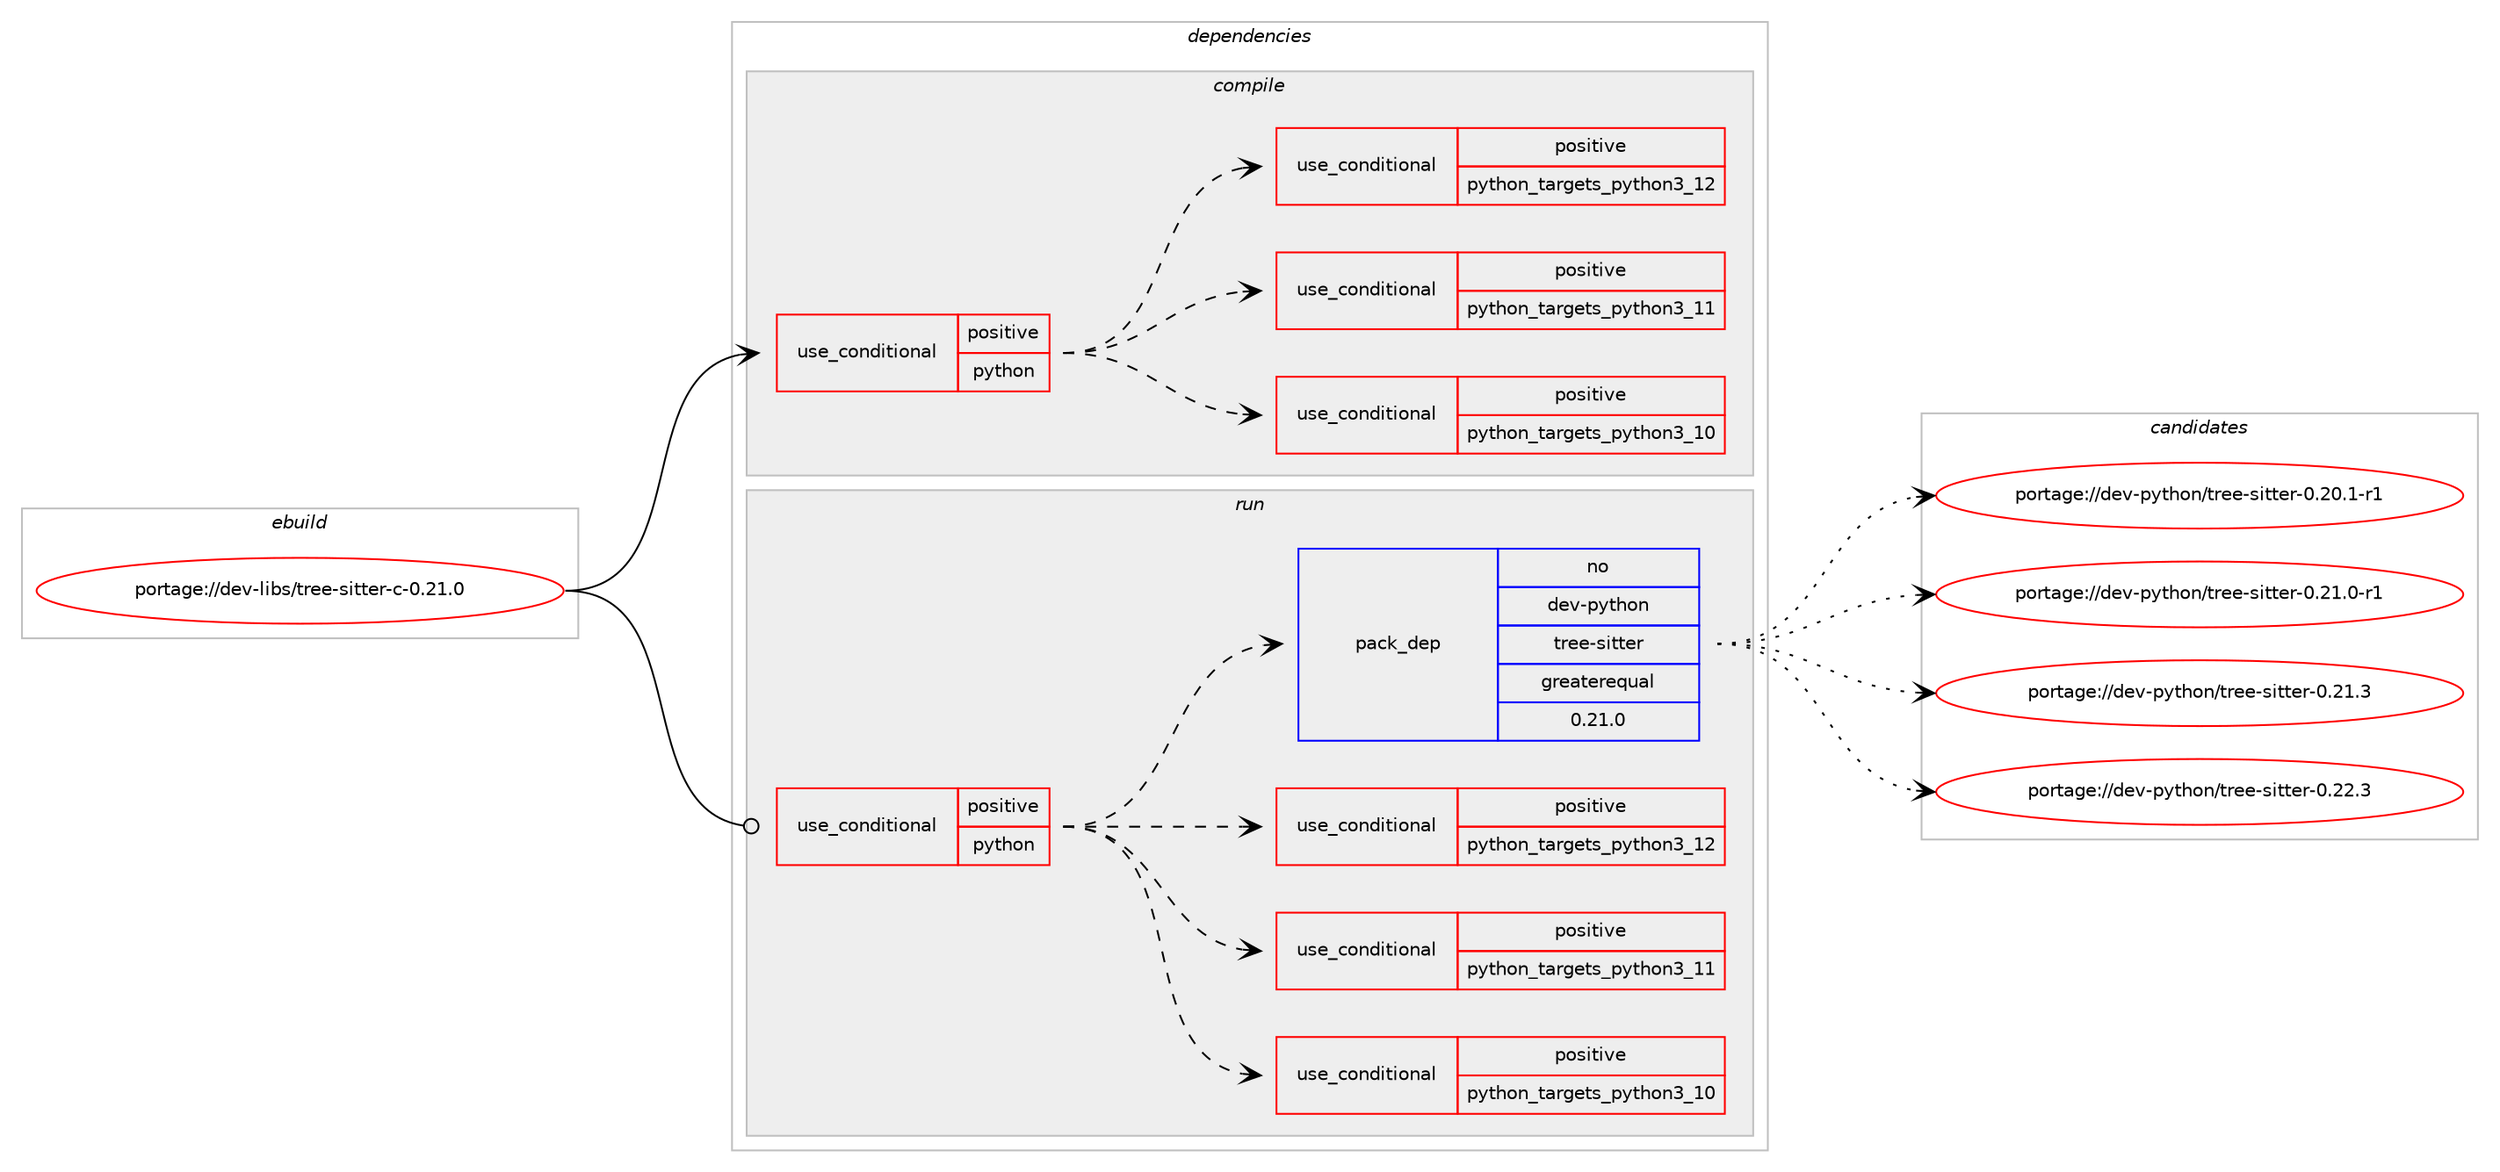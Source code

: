 digraph prolog {

# *************
# Graph options
# *************

newrank=true;
concentrate=true;
compound=true;
graph [rankdir=LR,fontname=Helvetica,fontsize=10,ranksep=1.5];#, ranksep=2.5, nodesep=0.2];
edge  [arrowhead=vee];
node  [fontname=Helvetica,fontsize=10];

# **********
# The ebuild
# **********

subgraph cluster_leftcol {
color=gray;
rank=same;
label=<<i>ebuild</i>>;
id [label="portage://dev-libs/tree-sitter-c-0.21.0", color=red, width=4, href="../dev-libs/tree-sitter-c-0.21.0.svg"];
}

# ****************
# The dependencies
# ****************

subgraph cluster_midcol {
color=gray;
label=<<i>dependencies</i>>;
subgraph cluster_compile {
fillcolor="#eeeeee";
style=filled;
label=<<i>compile</i>>;
subgraph cond27486 {
dependency57840 [label=<<TABLE BORDER="0" CELLBORDER="1" CELLSPACING="0" CELLPADDING="4"><TR><TD ROWSPAN="3" CELLPADDING="10">use_conditional</TD></TR><TR><TD>positive</TD></TR><TR><TD>python</TD></TR></TABLE>>, shape=none, color=red];
subgraph cond27487 {
dependency57841 [label=<<TABLE BORDER="0" CELLBORDER="1" CELLSPACING="0" CELLPADDING="4"><TR><TD ROWSPAN="3" CELLPADDING="10">use_conditional</TD></TR><TR><TD>positive</TD></TR><TR><TD>python_targets_python3_10</TD></TR></TABLE>>, shape=none, color=red];
# *** BEGIN UNKNOWN DEPENDENCY TYPE (TODO) ***
# dependency57841 -> package_dependency(portage://dev-libs/tree-sitter-c-0.21.0,install,no,dev-lang,python,none,[,,],[slot(3.10)],[])
# *** END UNKNOWN DEPENDENCY TYPE (TODO) ***

}
dependency57840:e -> dependency57841:w [weight=20,style="dashed",arrowhead="vee"];
subgraph cond27488 {
dependency57842 [label=<<TABLE BORDER="0" CELLBORDER="1" CELLSPACING="0" CELLPADDING="4"><TR><TD ROWSPAN="3" CELLPADDING="10">use_conditional</TD></TR><TR><TD>positive</TD></TR><TR><TD>python_targets_python3_11</TD></TR></TABLE>>, shape=none, color=red];
# *** BEGIN UNKNOWN DEPENDENCY TYPE (TODO) ***
# dependency57842 -> package_dependency(portage://dev-libs/tree-sitter-c-0.21.0,install,no,dev-lang,python,none,[,,],[slot(3.11)],[])
# *** END UNKNOWN DEPENDENCY TYPE (TODO) ***

}
dependency57840:e -> dependency57842:w [weight=20,style="dashed",arrowhead="vee"];
subgraph cond27489 {
dependency57843 [label=<<TABLE BORDER="0" CELLBORDER="1" CELLSPACING="0" CELLPADDING="4"><TR><TD ROWSPAN="3" CELLPADDING="10">use_conditional</TD></TR><TR><TD>positive</TD></TR><TR><TD>python_targets_python3_12</TD></TR></TABLE>>, shape=none, color=red];
# *** BEGIN UNKNOWN DEPENDENCY TYPE (TODO) ***
# dependency57843 -> package_dependency(portage://dev-libs/tree-sitter-c-0.21.0,install,no,dev-lang,python,none,[,,],[slot(3.12)],[])
# *** END UNKNOWN DEPENDENCY TYPE (TODO) ***

}
dependency57840:e -> dependency57843:w [weight=20,style="dashed",arrowhead="vee"];
}
id:e -> dependency57840:w [weight=20,style="solid",arrowhead="vee"];
}
subgraph cluster_compileandrun {
fillcolor="#eeeeee";
style=filled;
label=<<i>compile and run</i>>;
}
subgraph cluster_run {
fillcolor="#eeeeee";
style=filled;
label=<<i>run</i>>;
subgraph cond27490 {
dependency57844 [label=<<TABLE BORDER="0" CELLBORDER="1" CELLSPACING="0" CELLPADDING="4"><TR><TD ROWSPAN="3" CELLPADDING="10">use_conditional</TD></TR><TR><TD>positive</TD></TR><TR><TD>python</TD></TR></TABLE>>, shape=none, color=red];
subgraph cond27491 {
dependency57845 [label=<<TABLE BORDER="0" CELLBORDER="1" CELLSPACING="0" CELLPADDING="4"><TR><TD ROWSPAN="3" CELLPADDING="10">use_conditional</TD></TR><TR><TD>positive</TD></TR><TR><TD>python_targets_python3_10</TD></TR></TABLE>>, shape=none, color=red];
# *** BEGIN UNKNOWN DEPENDENCY TYPE (TODO) ***
# dependency57845 -> package_dependency(portage://dev-libs/tree-sitter-c-0.21.0,run,no,dev-lang,python,none,[,,],[slot(3.10)],[])
# *** END UNKNOWN DEPENDENCY TYPE (TODO) ***

}
dependency57844:e -> dependency57845:w [weight=20,style="dashed",arrowhead="vee"];
subgraph cond27492 {
dependency57846 [label=<<TABLE BORDER="0" CELLBORDER="1" CELLSPACING="0" CELLPADDING="4"><TR><TD ROWSPAN="3" CELLPADDING="10">use_conditional</TD></TR><TR><TD>positive</TD></TR><TR><TD>python_targets_python3_11</TD></TR></TABLE>>, shape=none, color=red];
# *** BEGIN UNKNOWN DEPENDENCY TYPE (TODO) ***
# dependency57846 -> package_dependency(portage://dev-libs/tree-sitter-c-0.21.0,run,no,dev-lang,python,none,[,,],[slot(3.11)],[])
# *** END UNKNOWN DEPENDENCY TYPE (TODO) ***

}
dependency57844:e -> dependency57846:w [weight=20,style="dashed",arrowhead="vee"];
subgraph cond27493 {
dependency57847 [label=<<TABLE BORDER="0" CELLBORDER="1" CELLSPACING="0" CELLPADDING="4"><TR><TD ROWSPAN="3" CELLPADDING="10">use_conditional</TD></TR><TR><TD>positive</TD></TR><TR><TD>python_targets_python3_12</TD></TR></TABLE>>, shape=none, color=red];
# *** BEGIN UNKNOWN DEPENDENCY TYPE (TODO) ***
# dependency57847 -> package_dependency(portage://dev-libs/tree-sitter-c-0.21.0,run,no,dev-lang,python,none,[,,],[slot(3.12)],[])
# *** END UNKNOWN DEPENDENCY TYPE (TODO) ***

}
dependency57844:e -> dependency57847:w [weight=20,style="dashed",arrowhead="vee"];
subgraph pack29190 {
dependency57848 [label=<<TABLE BORDER="0" CELLBORDER="1" CELLSPACING="0" CELLPADDING="4" WIDTH="220"><TR><TD ROWSPAN="6" CELLPADDING="30">pack_dep</TD></TR><TR><TD WIDTH="110">no</TD></TR><TR><TD>dev-python</TD></TR><TR><TD>tree-sitter</TD></TR><TR><TD>greaterequal</TD></TR><TR><TD>0.21.0</TD></TR></TABLE>>, shape=none, color=blue];
}
dependency57844:e -> dependency57848:w [weight=20,style="dashed",arrowhead="vee"];
}
id:e -> dependency57844:w [weight=20,style="solid",arrowhead="odot"];
}
}

# **************
# The candidates
# **************

subgraph cluster_choices {
rank=same;
color=gray;
label=<<i>candidates</i>>;

subgraph choice29190 {
color=black;
nodesep=1;
choice100101118451121211161041111104711611410110145115105116116101114454846504846494511449 [label="portage://dev-python/tree-sitter-0.20.1-r1", color=red, width=4,href="../dev-python/tree-sitter-0.20.1-r1.svg"];
choice100101118451121211161041111104711611410110145115105116116101114454846504946484511449 [label="portage://dev-python/tree-sitter-0.21.0-r1", color=red, width=4,href="../dev-python/tree-sitter-0.21.0-r1.svg"];
choice10010111845112121116104111110471161141011014511510511611610111445484650494651 [label="portage://dev-python/tree-sitter-0.21.3", color=red, width=4,href="../dev-python/tree-sitter-0.21.3.svg"];
choice10010111845112121116104111110471161141011014511510511611610111445484650504651 [label="portage://dev-python/tree-sitter-0.22.3", color=red, width=4,href="../dev-python/tree-sitter-0.22.3.svg"];
dependency57848:e -> choice100101118451121211161041111104711611410110145115105116116101114454846504846494511449:w [style=dotted,weight="100"];
dependency57848:e -> choice100101118451121211161041111104711611410110145115105116116101114454846504946484511449:w [style=dotted,weight="100"];
dependency57848:e -> choice10010111845112121116104111110471161141011014511510511611610111445484650494651:w [style=dotted,weight="100"];
dependency57848:e -> choice10010111845112121116104111110471161141011014511510511611610111445484650504651:w [style=dotted,weight="100"];
}
}

}
